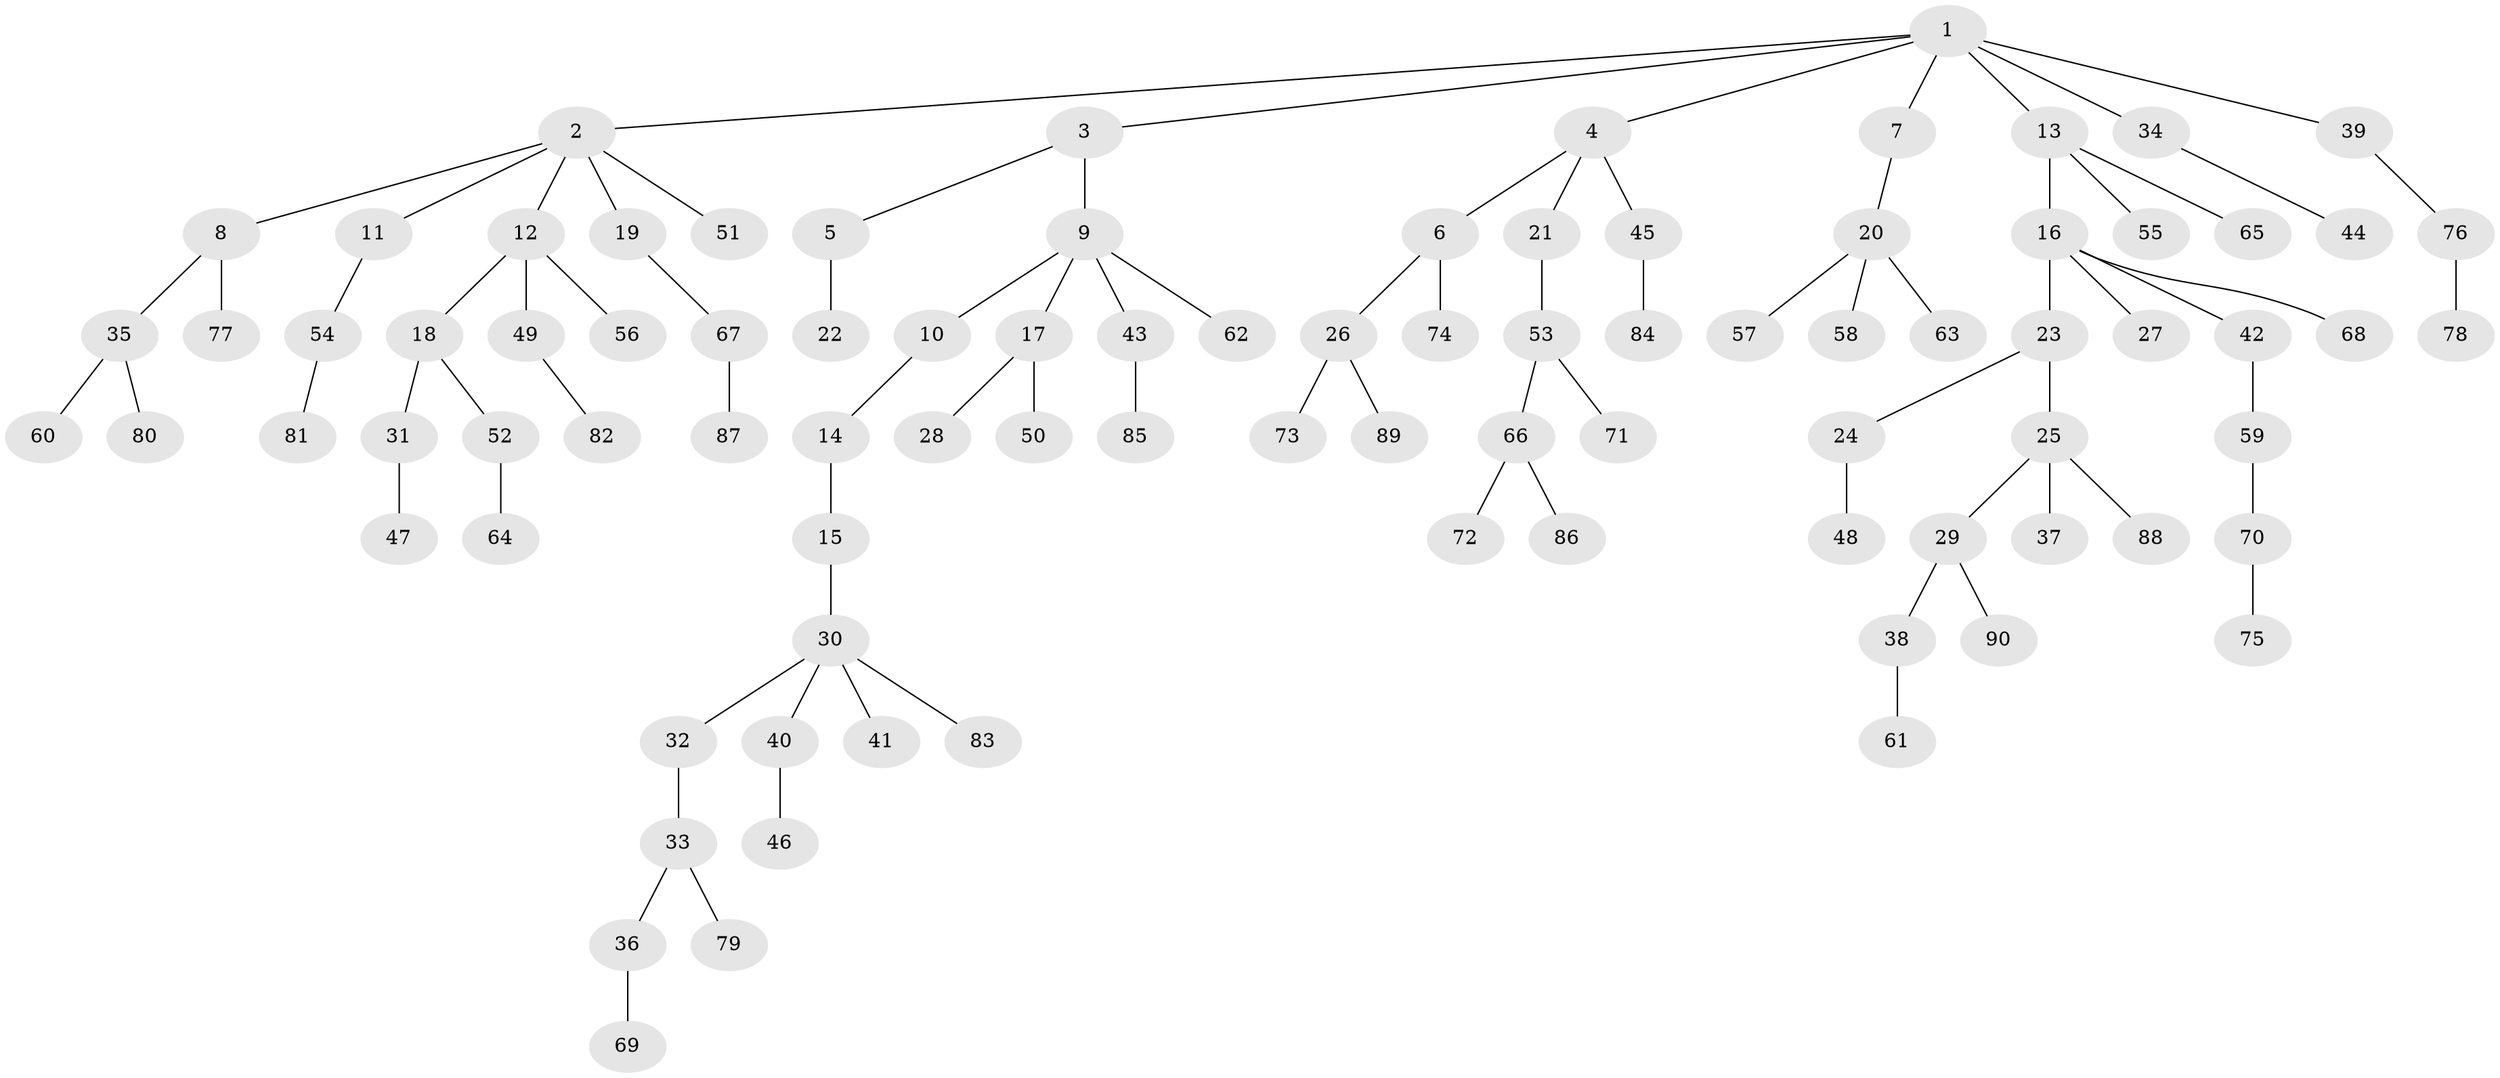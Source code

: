 // original degree distribution, {7: 0.006711409395973154, 6: 0.013422818791946308, 4: 0.0738255033557047, 2: 0.20134228187919462, 5: 0.040268456375838924, 3: 0.1476510067114094, 1: 0.5167785234899329}
// Generated by graph-tools (version 1.1) at 2025/51/03/04/25 22:51:59]
// undirected, 90 vertices, 89 edges
graph export_dot {
  node [color=gray90,style=filled];
  1;
  2;
  3;
  4;
  5;
  6;
  7;
  8;
  9;
  10;
  11;
  12;
  13;
  14;
  15;
  16;
  17;
  18;
  19;
  20;
  21;
  22;
  23;
  24;
  25;
  26;
  27;
  28;
  29;
  30;
  31;
  32;
  33;
  34;
  35;
  36;
  37;
  38;
  39;
  40;
  41;
  42;
  43;
  44;
  45;
  46;
  47;
  48;
  49;
  50;
  51;
  52;
  53;
  54;
  55;
  56;
  57;
  58;
  59;
  60;
  61;
  62;
  63;
  64;
  65;
  66;
  67;
  68;
  69;
  70;
  71;
  72;
  73;
  74;
  75;
  76;
  77;
  78;
  79;
  80;
  81;
  82;
  83;
  84;
  85;
  86;
  87;
  88;
  89;
  90;
  1 -- 2 [weight=1.0];
  1 -- 3 [weight=1.0];
  1 -- 4 [weight=1.0];
  1 -- 7 [weight=1.0];
  1 -- 13 [weight=1.0];
  1 -- 34 [weight=2.0];
  1 -- 39 [weight=1.0];
  2 -- 8 [weight=1.0];
  2 -- 11 [weight=1.0];
  2 -- 12 [weight=1.0];
  2 -- 19 [weight=1.0];
  2 -- 51 [weight=1.0];
  3 -- 5 [weight=1.0];
  3 -- 9 [weight=1.0];
  4 -- 6 [weight=1.0];
  4 -- 21 [weight=1.0];
  4 -- 45 [weight=1.0];
  5 -- 22 [weight=2.0];
  6 -- 26 [weight=1.0];
  6 -- 74 [weight=2.0];
  7 -- 20 [weight=1.0];
  8 -- 35 [weight=1.0];
  8 -- 77 [weight=1.0];
  9 -- 10 [weight=1.0];
  9 -- 17 [weight=1.0];
  9 -- 43 [weight=1.0];
  9 -- 62 [weight=1.0];
  10 -- 14 [weight=1.0];
  11 -- 54 [weight=1.0];
  12 -- 18 [weight=1.0];
  12 -- 49 [weight=1.0];
  12 -- 56 [weight=1.0];
  13 -- 16 [weight=1.0];
  13 -- 55 [weight=1.0];
  13 -- 65 [weight=1.0];
  14 -- 15 [weight=1.0];
  15 -- 30 [weight=1.0];
  16 -- 23 [weight=1.0];
  16 -- 27 [weight=1.0];
  16 -- 42 [weight=1.0];
  16 -- 68 [weight=1.0];
  17 -- 28 [weight=1.0];
  17 -- 50 [weight=2.0];
  18 -- 31 [weight=1.0];
  18 -- 52 [weight=1.0];
  19 -- 67 [weight=1.0];
  20 -- 57 [weight=1.0];
  20 -- 58 [weight=1.0];
  20 -- 63 [weight=1.0];
  21 -- 53 [weight=1.0];
  23 -- 24 [weight=1.0];
  23 -- 25 [weight=1.0];
  24 -- 48 [weight=2.0];
  25 -- 29 [weight=1.0];
  25 -- 37 [weight=1.0];
  25 -- 88 [weight=1.0];
  26 -- 73 [weight=1.0];
  26 -- 89 [weight=1.0];
  29 -- 38 [weight=1.0];
  29 -- 90 [weight=1.0];
  30 -- 32 [weight=1.0];
  30 -- 40 [weight=1.0];
  30 -- 41 [weight=1.0];
  30 -- 83 [weight=1.0];
  31 -- 47 [weight=1.0];
  32 -- 33 [weight=1.0];
  33 -- 36 [weight=1.0];
  33 -- 79 [weight=1.0];
  34 -- 44 [weight=1.0];
  35 -- 60 [weight=1.0];
  35 -- 80 [weight=1.0];
  36 -- 69 [weight=1.0];
  38 -- 61 [weight=1.0];
  39 -- 76 [weight=1.0];
  40 -- 46 [weight=1.0];
  42 -- 59 [weight=1.0];
  43 -- 85 [weight=1.0];
  45 -- 84 [weight=1.0];
  49 -- 82 [weight=1.0];
  52 -- 64 [weight=1.0];
  53 -- 66 [weight=1.0];
  53 -- 71 [weight=1.0];
  54 -- 81 [weight=1.0];
  59 -- 70 [weight=1.0];
  66 -- 72 [weight=1.0];
  66 -- 86 [weight=1.0];
  67 -- 87 [weight=1.0];
  70 -- 75 [weight=1.0];
  76 -- 78 [weight=1.0];
}
